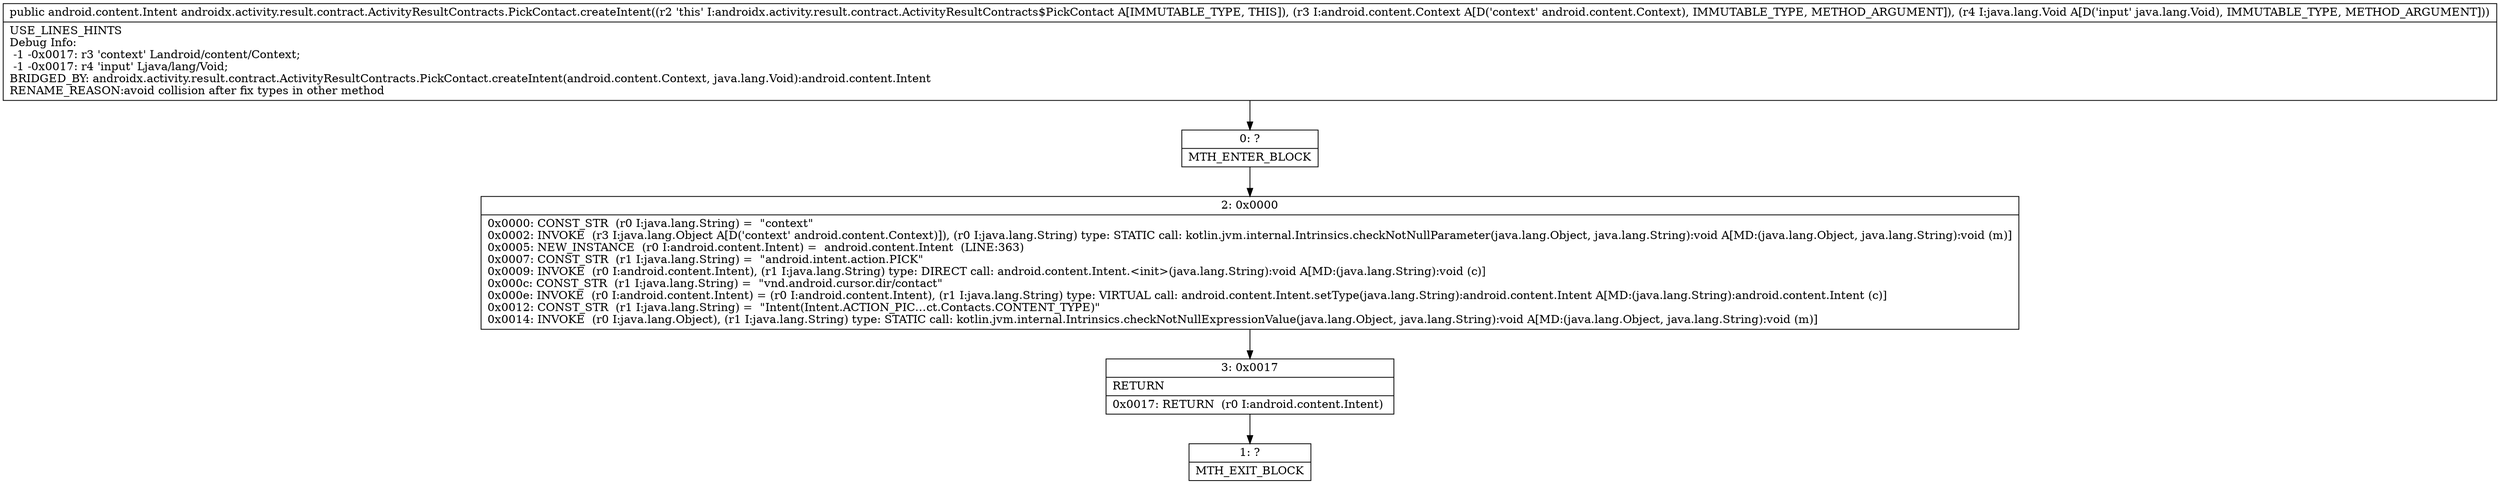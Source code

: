 digraph "CFG forandroidx.activity.result.contract.ActivityResultContracts.PickContact.createIntent(Landroid\/content\/Context;Ljava\/lang\/Void;)Landroid\/content\/Intent;" {
Node_0 [shape=record,label="{0\:\ ?|MTH_ENTER_BLOCK\l}"];
Node_2 [shape=record,label="{2\:\ 0x0000|0x0000: CONST_STR  (r0 I:java.lang.String) =  \"context\" \l0x0002: INVOKE  (r3 I:java.lang.Object A[D('context' android.content.Context)]), (r0 I:java.lang.String) type: STATIC call: kotlin.jvm.internal.Intrinsics.checkNotNullParameter(java.lang.Object, java.lang.String):void A[MD:(java.lang.Object, java.lang.String):void (m)]\l0x0005: NEW_INSTANCE  (r0 I:android.content.Intent) =  android.content.Intent  (LINE:363)\l0x0007: CONST_STR  (r1 I:java.lang.String) =  \"android.intent.action.PICK\" \l0x0009: INVOKE  (r0 I:android.content.Intent), (r1 I:java.lang.String) type: DIRECT call: android.content.Intent.\<init\>(java.lang.String):void A[MD:(java.lang.String):void (c)]\l0x000c: CONST_STR  (r1 I:java.lang.String) =  \"vnd.android.cursor.dir\/contact\" \l0x000e: INVOKE  (r0 I:android.content.Intent) = (r0 I:android.content.Intent), (r1 I:java.lang.String) type: VIRTUAL call: android.content.Intent.setType(java.lang.String):android.content.Intent A[MD:(java.lang.String):android.content.Intent (c)]\l0x0012: CONST_STR  (r1 I:java.lang.String) =  \"Intent(Intent.ACTION_PIC…ct.Contacts.CONTENT_TYPE)\" \l0x0014: INVOKE  (r0 I:java.lang.Object), (r1 I:java.lang.String) type: STATIC call: kotlin.jvm.internal.Intrinsics.checkNotNullExpressionValue(java.lang.Object, java.lang.String):void A[MD:(java.lang.Object, java.lang.String):void (m)]\l}"];
Node_3 [shape=record,label="{3\:\ 0x0017|RETURN\l|0x0017: RETURN  (r0 I:android.content.Intent) \l}"];
Node_1 [shape=record,label="{1\:\ ?|MTH_EXIT_BLOCK\l}"];
MethodNode[shape=record,label="{public android.content.Intent androidx.activity.result.contract.ActivityResultContracts.PickContact.createIntent((r2 'this' I:androidx.activity.result.contract.ActivityResultContracts$PickContact A[IMMUTABLE_TYPE, THIS]), (r3 I:android.content.Context A[D('context' android.content.Context), IMMUTABLE_TYPE, METHOD_ARGUMENT]), (r4 I:java.lang.Void A[D('input' java.lang.Void), IMMUTABLE_TYPE, METHOD_ARGUMENT]))  | USE_LINES_HINTS\lDebug Info:\l  \-1 \-0x0017: r3 'context' Landroid\/content\/Context;\l  \-1 \-0x0017: r4 'input' Ljava\/lang\/Void;\lBRIDGED_BY: androidx.activity.result.contract.ActivityResultContracts.PickContact.createIntent(android.content.Context, java.lang.Void):android.content.Intent\lRENAME_REASON:avoid collision after fix types in other method\l}"];
MethodNode -> Node_0;Node_0 -> Node_2;
Node_2 -> Node_3;
Node_3 -> Node_1;
}

